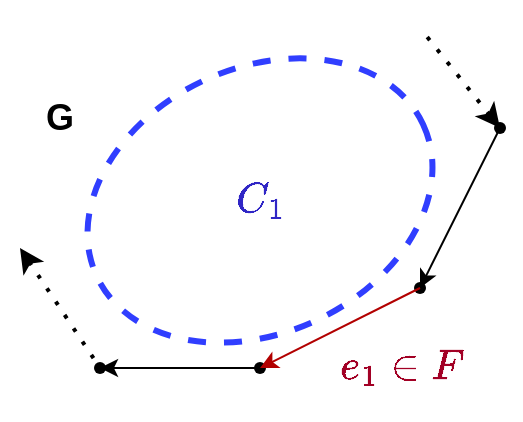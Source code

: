 <mxfile version="21.3.7" type="device">
  <diagram name="Page-1" id="V5jDszUlmnTWUOPBSBF2">
    <mxGraphModel dx="1608" dy="1092" grid="1" gridSize="10" guides="1" tooltips="1" connect="1" arrows="1" fold="1" page="1" pageScale="1" pageWidth="827" pageHeight="1169" math="1" shadow="0">
      <root>
        <mxCell id="0" />
        <mxCell id="1" parent="0" />
        <mxCell id="P6_PLEU_mZZHy8y2LjJ5-1" value="" style="shape=waypoint;sketch=0;fillStyle=solid;size=6;pointerEvents=1;points=[];fillColor=none;resizable=0;rotatable=0;perimeter=centerPerimeter;snapToPoint=1;" parent="1" vertex="1">
          <mxGeometry x="230" y="590" width="20" height="20" as="geometry" />
        </mxCell>
        <mxCell id="P6_PLEU_mZZHy8y2LjJ5-2" value="" style="shape=waypoint;sketch=0;fillStyle=solid;size=6;pointerEvents=1;points=[];fillColor=none;resizable=0;rotatable=0;perimeter=centerPerimeter;snapToPoint=1;" parent="1" vertex="1">
          <mxGeometry x="310" y="590" width="20" height="20" as="geometry" />
        </mxCell>
        <mxCell id="P6_PLEU_mZZHy8y2LjJ5-3" value="" style="shape=waypoint;sketch=0;fillStyle=solid;size=6;pointerEvents=1;points=[];fillColor=none;resizable=0;rotatable=0;perimeter=centerPerimeter;snapToPoint=1;" parent="1" vertex="1">
          <mxGeometry x="390" y="550" width="20" height="20" as="geometry" />
        </mxCell>
        <mxCell id="P6_PLEU_mZZHy8y2LjJ5-4" value="" style="shape=waypoint;sketch=0;fillStyle=solid;size=6;pointerEvents=1;points=[];fillColor=none;resizable=0;rotatable=0;perimeter=centerPerimeter;snapToPoint=1;" parent="1" vertex="1">
          <mxGeometry x="430" y="470" width="20" height="20" as="geometry" />
        </mxCell>
        <mxCell id="P6_PLEU_mZZHy8y2LjJ5-5" value="" style="endArrow=none;dashed=1;html=1;dashPattern=1 3;strokeWidth=2;rounded=0;startArrow=classic;startFill=1;" parent="1" target="P6_PLEU_mZZHy8y2LjJ5-1" edge="1">
          <mxGeometry width="50" height="50" relative="1" as="geometry">
            <mxPoint x="200" y="540" as="sourcePoint" />
            <mxPoint x="190" y="520" as="targetPoint" />
          </mxGeometry>
        </mxCell>
        <mxCell id="P6_PLEU_mZZHy8y2LjJ5-6" value="" style="endArrow=none;dashed=1;html=1;dashPattern=1 3;strokeWidth=2;rounded=0;startArrow=classic;startFill=1;" parent="1" source="P6_PLEU_mZZHy8y2LjJ5-4" edge="1">
          <mxGeometry width="50" height="50" relative="1" as="geometry">
            <mxPoint x="370" y="600" as="sourcePoint" />
            <mxPoint x="400" y="430" as="targetPoint" />
          </mxGeometry>
        </mxCell>
        <mxCell id="P6_PLEU_mZZHy8y2LjJ5-7" value="" style="endArrow=classic;html=1;rounded=0;" parent="1" source="P6_PLEU_mZZHy8y2LjJ5-4" target="P6_PLEU_mZZHy8y2LjJ5-3" edge="1">
          <mxGeometry width="50" height="50" relative="1" as="geometry">
            <mxPoint x="370" y="600" as="sourcePoint" />
            <mxPoint x="420" y="550" as="targetPoint" />
          </mxGeometry>
        </mxCell>
        <mxCell id="P6_PLEU_mZZHy8y2LjJ5-8" value="" style="endArrow=classic;html=1;rounded=0;fillColor=#e51400;strokeColor=#B20000;" parent="1" source="P6_PLEU_mZZHy8y2LjJ5-3" target="P6_PLEU_mZZHy8y2LjJ5-2" edge="1">
          <mxGeometry width="50" height="50" relative="1" as="geometry">
            <mxPoint x="370" y="600" as="sourcePoint" />
            <mxPoint x="420" y="550" as="targetPoint" />
          </mxGeometry>
        </mxCell>
        <mxCell id="P6_PLEU_mZZHy8y2LjJ5-9" value="" style="endArrow=classic;html=1;rounded=0;entryX=0.517;entryY=0.367;entryDx=0;entryDy=0;entryPerimeter=0;" parent="1" source="P6_PLEU_mZZHy8y2LjJ5-2" target="P6_PLEU_mZZHy8y2LjJ5-1" edge="1">
          <mxGeometry width="50" height="50" relative="1" as="geometry">
            <mxPoint x="370" y="600" as="sourcePoint" />
            <mxPoint x="420" y="550" as="targetPoint" />
          </mxGeometry>
        </mxCell>
        <mxCell id="P6_PLEU_mZZHy8y2LjJ5-10" value="&lt;h2&gt;&lt;font color=&quot;#a20025&quot;&gt;\(e_1 \in F\)&lt;/font&gt;&lt;/h2&gt;" style="text;html=1;align=center;verticalAlign=middle;whiteSpace=wrap;rounded=0;" parent="1" vertex="1">
          <mxGeometry x="340" y="582.5" width="101" height="35" as="geometry" />
        </mxCell>
        <mxCell id="P6_PLEU_mZZHy8y2LjJ5-11" value="&lt;h2&gt;G&lt;/h2&gt;" style="text;html=1;strokeColor=none;fillColor=none;align=center;verticalAlign=middle;whiteSpace=wrap;rounded=0;" parent="1" vertex="1">
          <mxGeometry x="190" y="460" width="60" height="30" as="geometry" />
        </mxCell>
        <mxCell id="oXQ7n98tDNIX6XJ2q4kQ-2" value="" style="ellipse;whiteSpace=wrap;html=1;fillColor=none;strokeColor=#303EFF;strokeWidth=3;dashed=1;rotation=-25;" parent="1" vertex="1">
          <mxGeometry x="230" y="450" width="180" height="132.5" as="geometry" />
        </mxCell>
        <mxCell id="oXQ7n98tDNIX6XJ2q4kQ-3" value="&lt;h2&gt;&lt;font color=&quot;#3026c5&quot;&gt;\(C_1\)&lt;/font&gt;&lt;/h2&gt;" style="text;html=1;strokeColor=none;fillColor=none;align=center;verticalAlign=middle;whiteSpace=wrap;rounded=0;" parent="1" vertex="1">
          <mxGeometry x="290" y="501.25" width="60" height="30" as="geometry" />
        </mxCell>
      </root>
    </mxGraphModel>
  </diagram>
</mxfile>
